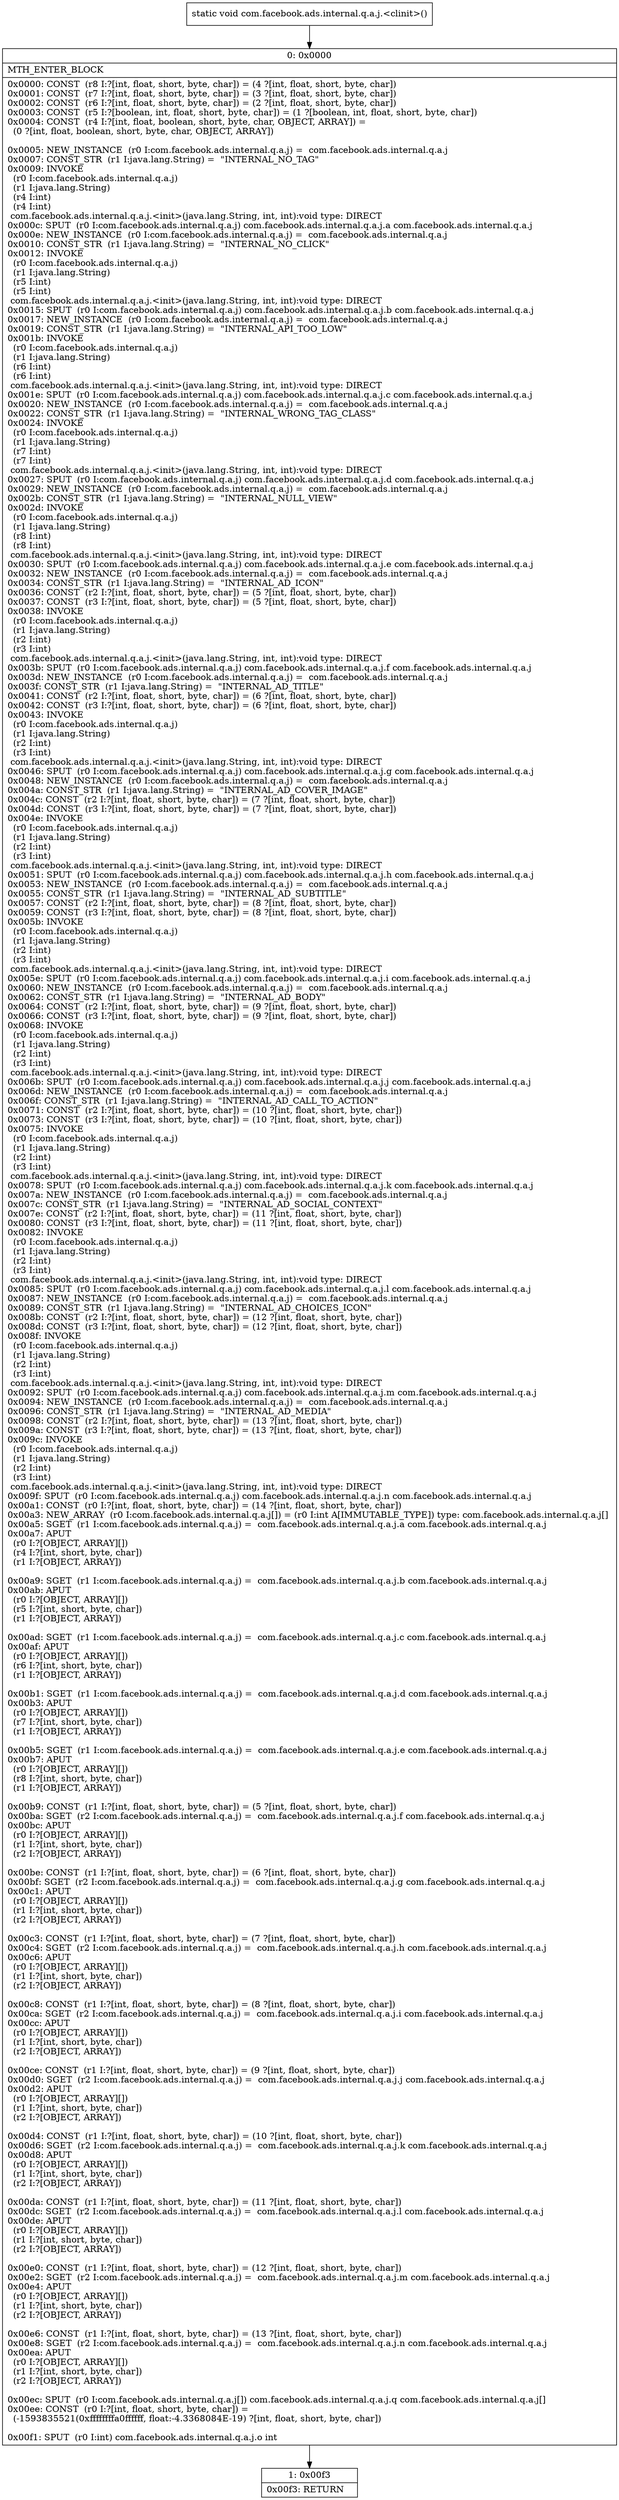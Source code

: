 digraph "CFG forcom.facebook.ads.internal.q.a.j.\<clinit\>()V" {
Node_0 [shape=record,label="{0\:\ 0x0000|MTH_ENTER_BLOCK\l|0x0000: CONST  (r8 I:?[int, float, short, byte, char]) = (4 ?[int, float, short, byte, char]) \l0x0001: CONST  (r7 I:?[int, float, short, byte, char]) = (3 ?[int, float, short, byte, char]) \l0x0002: CONST  (r6 I:?[int, float, short, byte, char]) = (2 ?[int, float, short, byte, char]) \l0x0003: CONST  (r5 I:?[boolean, int, float, short, byte, char]) = (1 ?[boolean, int, float, short, byte, char]) \l0x0004: CONST  (r4 I:?[int, float, boolean, short, byte, char, OBJECT, ARRAY]) = \l  (0 ?[int, float, boolean, short, byte, char, OBJECT, ARRAY])\l \l0x0005: NEW_INSTANCE  (r0 I:com.facebook.ads.internal.q.a.j) =  com.facebook.ads.internal.q.a.j \l0x0007: CONST_STR  (r1 I:java.lang.String) =  \"INTERNAL_NO_TAG\" \l0x0009: INVOKE  \l  (r0 I:com.facebook.ads.internal.q.a.j)\l  (r1 I:java.lang.String)\l  (r4 I:int)\l  (r4 I:int)\l com.facebook.ads.internal.q.a.j.\<init\>(java.lang.String, int, int):void type: DIRECT \l0x000c: SPUT  (r0 I:com.facebook.ads.internal.q.a.j) com.facebook.ads.internal.q.a.j.a com.facebook.ads.internal.q.a.j \l0x000e: NEW_INSTANCE  (r0 I:com.facebook.ads.internal.q.a.j) =  com.facebook.ads.internal.q.a.j \l0x0010: CONST_STR  (r1 I:java.lang.String) =  \"INTERNAL_NO_CLICK\" \l0x0012: INVOKE  \l  (r0 I:com.facebook.ads.internal.q.a.j)\l  (r1 I:java.lang.String)\l  (r5 I:int)\l  (r5 I:int)\l com.facebook.ads.internal.q.a.j.\<init\>(java.lang.String, int, int):void type: DIRECT \l0x0015: SPUT  (r0 I:com.facebook.ads.internal.q.a.j) com.facebook.ads.internal.q.a.j.b com.facebook.ads.internal.q.a.j \l0x0017: NEW_INSTANCE  (r0 I:com.facebook.ads.internal.q.a.j) =  com.facebook.ads.internal.q.a.j \l0x0019: CONST_STR  (r1 I:java.lang.String) =  \"INTERNAL_API_TOO_LOW\" \l0x001b: INVOKE  \l  (r0 I:com.facebook.ads.internal.q.a.j)\l  (r1 I:java.lang.String)\l  (r6 I:int)\l  (r6 I:int)\l com.facebook.ads.internal.q.a.j.\<init\>(java.lang.String, int, int):void type: DIRECT \l0x001e: SPUT  (r0 I:com.facebook.ads.internal.q.a.j) com.facebook.ads.internal.q.a.j.c com.facebook.ads.internal.q.a.j \l0x0020: NEW_INSTANCE  (r0 I:com.facebook.ads.internal.q.a.j) =  com.facebook.ads.internal.q.a.j \l0x0022: CONST_STR  (r1 I:java.lang.String) =  \"INTERNAL_WRONG_TAG_CLASS\" \l0x0024: INVOKE  \l  (r0 I:com.facebook.ads.internal.q.a.j)\l  (r1 I:java.lang.String)\l  (r7 I:int)\l  (r7 I:int)\l com.facebook.ads.internal.q.a.j.\<init\>(java.lang.String, int, int):void type: DIRECT \l0x0027: SPUT  (r0 I:com.facebook.ads.internal.q.a.j) com.facebook.ads.internal.q.a.j.d com.facebook.ads.internal.q.a.j \l0x0029: NEW_INSTANCE  (r0 I:com.facebook.ads.internal.q.a.j) =  com.facebook.ads.internal.q.a.j \l0x002b: CONST_STR  (r1 I:java.lang.String) =  \"INTERNAL_NULL_VIEW\" \l0x002d: INVOKE  \l  (r0 I:com.facebook.ads.internal.q.a.j)\l  (r1 I:java.lang.String)\l  (r8 I:int)\l  (r8 I:int)\l com.facebook.ads.internal.q.a.j.\<init\>(java.lang.String, int, int):void type: DIRECT \l0x0030: SPUT  (r0 I:com.facebook.ads.internal.q.a.j) com.facebook.ads.internal.q.a.j.e com.facebook.ads.internal.q.a.j \l0x0032: NEW_INSTANCE  (r0 I:com.facebook.ads.internal.q.a.j) =  com.facebook.ads.internal.q.a.j \l0x0034: CONST_STR  (r1 I:java.lang.String) =  \"INTERNAL_AD_ICON\" \l0x0036: CONST  (r2 I:?[int, float, short, byte, char]) = (5 ?[int, float, short, byte, char]) \l0x0037: CONST  (r3 I:?[int, float, short, byte, char]) = (5 ?[int, float, short, byte, char]) \l0x0038: INVOKE  \l  (r0 I:com.facebook.ads.internal.q.a.j)\l  (r1 I:java.lang.String)\l  (r2 I:int)\l  (r3 I:int)\l com.facebook.ads.internal.q.a.j.\<init\>(java.lang.String, int, int):void type: DIRECT \l0x003b: SPUT  (r0 I:com.facebook.ads.internal.q.a.j) com.facebook.ads.internal.q.a.j.f com.facebook.ads.internal.q.a.j \l0x003d: NEW_INSTANCE  (r0 I:com.facebook.ads.internal.q.a.j) =  com.facebook.ads.internal.q.a.j \l0x003f: CONST_STR  (r1 I:java.lang.String) =  \"INTERNAL_AD_TITLE\" \l0x0041: CONST  (r2 I:?[int, float, short, byte, char]) = (6 ?[int, float, short, byte, char]) \l0x0042: CONST  (r3 I:?[int, float, short, byte, char]) = (6 ?[int, float, short, byte, char]) \l0x0043: INVOKE  \l  (r0 I:com.facebook.ads.internal.q.a.j)\l  (r1 I:java.lang.String)\l  (r2 I:int)\l  (r3 I:int)\l com.facebook.ads.internal.q.a.j.\<init\>(java.lang.String, int, int):void type: DIRECT \l0x0046: SPUT  (r0 I:com.facebook.ads.internal.q.a.j) com.facebook.ads.internal.q.a.j.g com.facebook.ads.internal.q.a.j \l0x0048: NEW_INSTANCE  (r0 I:com.facebook.ads.internal.q.a.j) =  com.facebook.ads.internal.q.a.j \l0x004a: CONST_STR  (r1 I:java.lang.String) =  \"INTERNAL_AD_COVER_IMAGE\" \l0x004c: CONST  (r2 I:?[int, float, short, byte, char]) = (7 ?[int, float, short, byte, char]) \l0x004d: CONST  (r3 I:?[int, float, short, byte, char]) = (7 ?[int, float, short, byte, char]) \l0x004e: INVOKE  \l  (r0 I:com.facebook.ads.internal.q.a.j)\l  (r1 I:java.lang.String)\l  (r2 I:int)\l  (r3 I:int)\l com.facebook.ads.internal.q.a.j.\<init\>(java.lang.String, int, int):void type: DIRECT \l0x0051: SPUT  (r0 I:com.facebook.ads.internal.q.a.j) com.facebook.ads.internal.q.a.j.h com.facebook.ads.internal.q.a.j \l0x0053: NEW_INSTANCE  (r0 I:com.facebook.ads.internal.q.a.j) =  com.facebook.ads.internal.q.a.j \l0x0055: CONST_STR  (r1 I:java.lang.String) =  \"INTERNAL_AD_SUBTITLE\" \l0x0057: CONST  (r2 I:?[int, float, short, byte, char]) = (8 ?[int, float, short, byte, char]) \l0x0059: CONST  (r3 I:?[int, float, short, byte, char]) = (8 ?[int, float, short, byte, char]) \l0x005b: INVOKE  \l  (r0 I:com.facebook.ads.internal.q.a.j)\l  (r1 I:java.lang.String)\l  (r2 I:int)\l  (r3 I:int)\l com.facebook.ads.internal.q.a.j.\<init\>(java.lang.String, int, int):void type: DIRECT \l0x005e: SPUT  (r0 I:com.facebook.ads.internal.q.a.j) com.facebook.ads.internal.q.a.j.i com.facebook.ads.internal.q.a.j \l0x0060: NEW_INSTANCE  (r0 I:com.facebook.ads.internal.q.a.j) =  com.facebook.ads.internal.q.a.j \l0x0062: CONST_STR  (r1 I:java.lang.String) =  \"INTERNAL_AD_BODY\" \l0x0064: CONST  (r2 I:?[int, float, short, byte, char]) = (9 ?[int, float, short, byte, char]) \l0x0066: CONST  (r3 I:?[int, float, short, byte, char]) = (9 ?[int, float, short, byte, char]) \l0x0068: INVOKE  \l  (r0 I:com.facebook.ads.internal.q.a.j)\l  (r1 I:java.lang.String)\l  (r2 I:int)\l  (r3 I:int)\l com.facebook.ads.internal.q.a.j.\<init\>(java.lang.String, int, int):void type: DIRECT \l0x006b: SPUT  (r0 I:com.facebook.ads.internal.q.a.j) com.facebook.ads.internal.q.a.j.j com.facebook.ads.internal.q.a.j \l0x006d: NEW_INSTANCE  (r0 I:com.facebook.ads.internal.q.a.j) =  com.facebook.ads.internal.q.a.j \l0x006f: CONST_STR  (r1 I:java.lang.String) =  \"INTERNAL_AD_CALL_TO_ACTION\" \l0x0071: CONST  (r2 I:?[int, float, short, byte, char]) = (10 ?[int, float, short, byte, char]) \l0x0073: CONST  (r3 I:?[int, float, short, byte, char]) = (10 ?[int, float, short, byte, char]) \l0x0075: INVOKE  \l  (r0 I:com.facebook.ads.internal.q.a.j)\l  (r1 I:java.lang.String)\l  (r2 I:int)\l  (r3 I:int)\l com.facebook.ads.internal.q.a.j.\<init\>(java.lang.String, int, int):void type: DIRECT \l0x0078: SPUT  (r0 I:com.facebook.ads.internal.q.a.j) com.facebook.ads.internal.q.a.j.k com.facebook.ads.internal.q.a.j \l0x007a: NEW_INSTANCE  (r0 I:com.facebook.ads.internal.q.a.j) =  com.facebook.ads.internal.q.a.j \l0x007c: CONST_STR  (r1 I:java.lang.String) =  \"INTERNAL_AD_SOCIAL_CONTEXT\" \l0x007e: CONST  (r2 I:?[int, float, short, byte, char]) = (11 ?[int, float, short, byte, char]) \l0x0080: CONST  (r3 I:?[int, float, short, byte, char]) = (11 ?[int, float, short, byte, char]) \l0x0082: INVOKE  \l  (r0 I:com.facebook.ads.internal.q.a.j)\l  (r1 I:java.lang.String)\l  (r2 I:int)\l  (r3 I:int)\l com.facebook.ads.internal.q.a.j.\<init\>(java.lang.String, int, int):void type: DIRECT \l0x0085: SPUT  (r0 I:com.facebook.ads.internal.q.a.j) com.facebook.ads.internal.q.a.j.l com.facebook.ads.internal.q.a.j \l0x0087: NEW_INSTANCE  (r0 I:com.facebook.ads.internal.q.a.j) =  com.facebook.ads.internal.q.a.j \l0x0089: CONST_STR  (r1 I:java.lang.String) =  \"INTERNAL_AD_CHOICES_ICON\" \l0x008b: CONST  (r2 I:?[int, float, short, byte, char]) = (12 ?[int, float, short, byte, char]) \l0x008d: CONST  (r3 I:?[int, float, short, byte, char]) = (12 ?[int, float, short, byte, char]) \l0x008f: INVOKE  \l  (r0 I:com.facebook.ads.internal.q.a.j)\l  (r1 I:java.lang.String)\l  (r2 I:int)\l  (r3 I:int)\l com.facebook.ads.internal.q.a.j.\<init\>(java.lang.String, int, int):void type: DIRECT \l0x0092: SPUT  (r0 I:com.facebook.ads.internal.q.a.j) com.facebook.ads.internal.q.a.j.m com.facebook.ads.internal.q.a.j \l0x0094: NEW_INSTANCE  (r0 I:com.facebook.ads.internal.q.a.j) =  com.facebook.ads.internal.q.a.j \l0x0096: CONST_STR  (r1 I:java.lang.String) =  \"INTERNAL_AD_MEDIA\" \l0x0098: CONST  (r2 I:?[int, float, short, byte, char]) = (13 ?[int, float, short, byte, char]) \l0x009a: CONST  (r3 I:?[int, float, short, byte, char]) = (13 ?[int, float, short, byte, char]) \l0x009c: INVOKE  \l  (r0 I:com.facebook.ads.internal.q.a.j)\l  (r1 I:java.lang.String)\l  (r2 I:int)\l  (r3 I:int)\l com.facebook.ads.internal.q.a.j.\<init\>(java.lang.String, int, int):void type: DIRECT \l0x009f: SPUT  (r0 I:com.facebook.ads.internal.q.a.j) com.facebook.ads.internal.q.a.j.n com.facebook.ads.internal.q.a.j \l0x00a1: CONST  (r0 I:?[int, float, short, byte, char]) = (14 ?[int, float, short, byte, char]) \l0x00a3: NEW_ARRAY  (r0 I:com.facebook.ads.internal.q.a.j[]) = (r0 I:int A[IMMUTABLE_TYPE]) type: com.facebook.ads.internal.q.a.j[] \l0x00a5: SGET  (r1 I:com.facebook.ads.internal.q.a.j) =  com.facebook.ads.internal.q.a.j.a com.facebook.ads.internal.q.a.j \l0x00a7: APUT  \l  (r0 I:?[OBJECT, ARRAY][])\l  (r4 I:?[int, short, byte, char])\l  (r1 I:?[OBJECT, ARRAY])\l \l0x00a9: SGET  (r1 I:com.facebook.ads.internal.q.a.j) =  com.facebook.ads.internal.q.a.j.b com.facebook.ads.internal.q.a.j \l0x00ab: APUT  \l  (r0 I:?[OBJECT, ARRAY][])\l  (r5 I:?[int, short, byte, char])\l  (r1 I:?[OBJECT, ARRAY])\l \l0x00ad: SGET  (r1 I:com.facebook.ads.internal.q.a.j) =  com.facebook.ads.internal.q.a.j.c com.facebook.ads.internal.q.a.j \l0x00af: APUT  \l  (r0 I:?[OBJECT, ARRAY][])\l  (r6 I:?[int, short, byte, char])\l  (r1 I:?[OBJECT, ARRAY])\l \l0x00b1: SGET  (r1 I:com.facebook.ads.internal.q.a.j) =  com.facebook.ads.internal.q.a.j.d com.facebook.ads.internal.q.a.j \l0x00b3: APUT  \l  (r0 I:?[OBJECT, ARRAY][])\l  (r7 I:?[int, short, byte, char])\l  (r1 I:?[OBJECT, ARRAY])\l \l0x00b5: SGET  (r1 I:com.facebook.ads.internal.q.a.j) =  com.facebook.ads.internal.q.a.j.e com.facebook.ads.internal.q.a.j \l0x00b7: APUT  \l  (r0 I:?[OBJECT, ARRAY][])\l  (r8 I:?[int, short, byte, char])\l  (r1 I:?[OBJECT, ARRAY])\l \l0x00b9: CONST  (r1 I:?[int, float, short, byte, char]) = (5 ?[int, float, short, byte, char]) \l0x00ba: SGET  (r2 I:com.facebook.ads.internal.q.a.j) =  com.facebook.ads.internal.q.a.j.f com.facebook.ads.internal.q.a.j \l0x00bc: APUT  \l  (r0 I:?[OBJECT, ARRAY][])\l  (r1 I:?[int, short, byte, char])\l  (r2 I:?[OBJECT, ARRAY])\l \l0x00be: CONST  (r1 I:?[int, float, short, byte, char]) = (6 ?[int, float, short, byte, char]) \l0x00bf: SGET  (r2 I:com.facebook.ads.internal.q.a.j) =  com.facebook.ads.internal.q.a.j.g com.facebook.ads.internal.q.a.j \l0x00c1: APUT  \l  (r0 I:?[OBJECT, ARRAY][])\l  (r1 I:?[int, short, byte, char])\l  (r2 I:?[OBJECT, ARRAY])\l \l0x00c3: CONST  (r1 I:?[int, float, short, byte, char]) = (7 ?[int, float, short, byte, char]) \l0x00c4: SGET  (r2 I:com.facebook.ads.internal.q.a.j) =  com.facebook.ads.internal.q.a.j.h com.facebook.ads.internal.q.a.j \l0x00c6: APUT  \l  (r0 I:?[OBJECT, ARRAY][])\l  (r1 I:?[int, short, byte, char])\l  (r2 I:?[OBJECT, ARRAY])\l \l0x00c8: CONST  (r1 I:?[int, float, short, byte, char]) = (8 ?[int, float, short, byte, char]) \l0x00ca: SGET  (r2 I:com.facebook.ads.internal.q.a.j) =  com.facebook.ads.internal.q.a.j.i com.facebook.ads.internal.q.a.j \l0x00cc: APUT  \l  (r0 I:?[OBJECT, ARRAY][])\l  (r1 I:?[int, short, byte, char])\l  (r2 I:?[OBJECT, ARRAY])\l \l0x00ce: CONST  (r1 I:?[int, float, short, byte, char]) = (9 ?[int, float, short, byte, char]) \l0x00d0: SGET  (r2 I:com.facebook.ads.internal.q.a.j) =  com.facebook.ads.internal.q.a.j.j com.facebook.ads.internal.q.a.j \l0x00d2: APUT  \l  (r0 I:?[OBJECT, ARRAY][])\l  (r1 I:?[int, short, byte, char])\l  (r2 I:?[OBJECT, ARRAY])\l \l0x00d4: CONST  (r1 I:?[int, float, short, byte, char]) = (10 ?[int, float, short, byte, char]) \l0x00d6: SGET  (r2 I:com.facebook.ads.internal.q.a.j) =  com.facebook.ads.internal.q.a.j.k com.facebook.ads.internal.q.a.j \l0x00d8: APUT  \l  (r0 I:?[OBJECT, ARRAY][])\l  (r1 I:?[int, short, byte, char])\l  (r2 I:?[OBJECT, ARRAY])\l \l0x00da: CONST  (r1 I:?[int, float, short, byte, char]) = (11 ?[int, float, short, byte, char]) \l0x00dc: SGET  (r2 I:com.facebook.ads.internal.q.a.j) =  com.facebook.ads.internal.q.a.j.l com.facebook.ads.internal.q.a.j \l0x00de: APUT  \l  (r0 I:?[OBJECT, ARRAY][])\l  (r1 I:?[int, short, byte, char])\l  (r2 I:?[OBJECT, ARRAY])\l \l0x00e0: CONST  (r1 I:?[int, float, short, byte, char]) = (12 ?[int, float, short, byte, char]) \l0x00e2: SGET  (r2 I:com.facebook.ads.internal.q.a.j) =  com.facebook.ads.internal.q.a.j.m com.facebook.ads.internal.q.a.j \l0x00e4: APUT  \l  (r0 I:?[OBJECT, ARRAY][])\l  (r1 I:?[int, short, byte, char])\l  (r2 I:?[OBJECT, ARRAY])\l \l0x00e6: CONST  (r1 I:?[int, float, short, byte, char]) = (13 ?[int, float, short, byte, char]) \l0x00e8: SGET  (r2 I:com.facebook.ads.internal.q.a.j) =  com.facebook.ads.internal.q.a.j.n com.facebook.ads.internal.q.a.j \l0x00ea: APUT  \l  (r0 I:?[OBJECT, ARRAY][])\l  (r1 I:?[int, short, byte, char])\l  (r2 I:?[OBJECT, ARRAY])\l \l0x00ec: SPUT  (r0 I:com.facebook.ads.internal.q.a.j[]) com.facebook.ads.internal.q.a.j.q com.facebook.ads.internal.q.a.j[] \l0x00ee: CONST  (r0 I:?[int, float, short, byte, char]) = \l  (\-1593835521(0xffffffffa0ffffff, float:\-4.3368084E\-19) ?[int, float, short, byte, char])\l \l0x00f1: SPUT  (r0 I:int) com.facebook.ads.internal.q.a.j.o int \l}"];
Node_1 [shape=record,label="{1\:\ 0x00f3|0x00f3: RETURN   \l}"];
MethodNode[shape=record,label="{static void com.facebook.ads.internal.q.a.j.\<clinit\>() }"];
MethodNode -> Node_0;
Node_0 -> Node_1;
}

